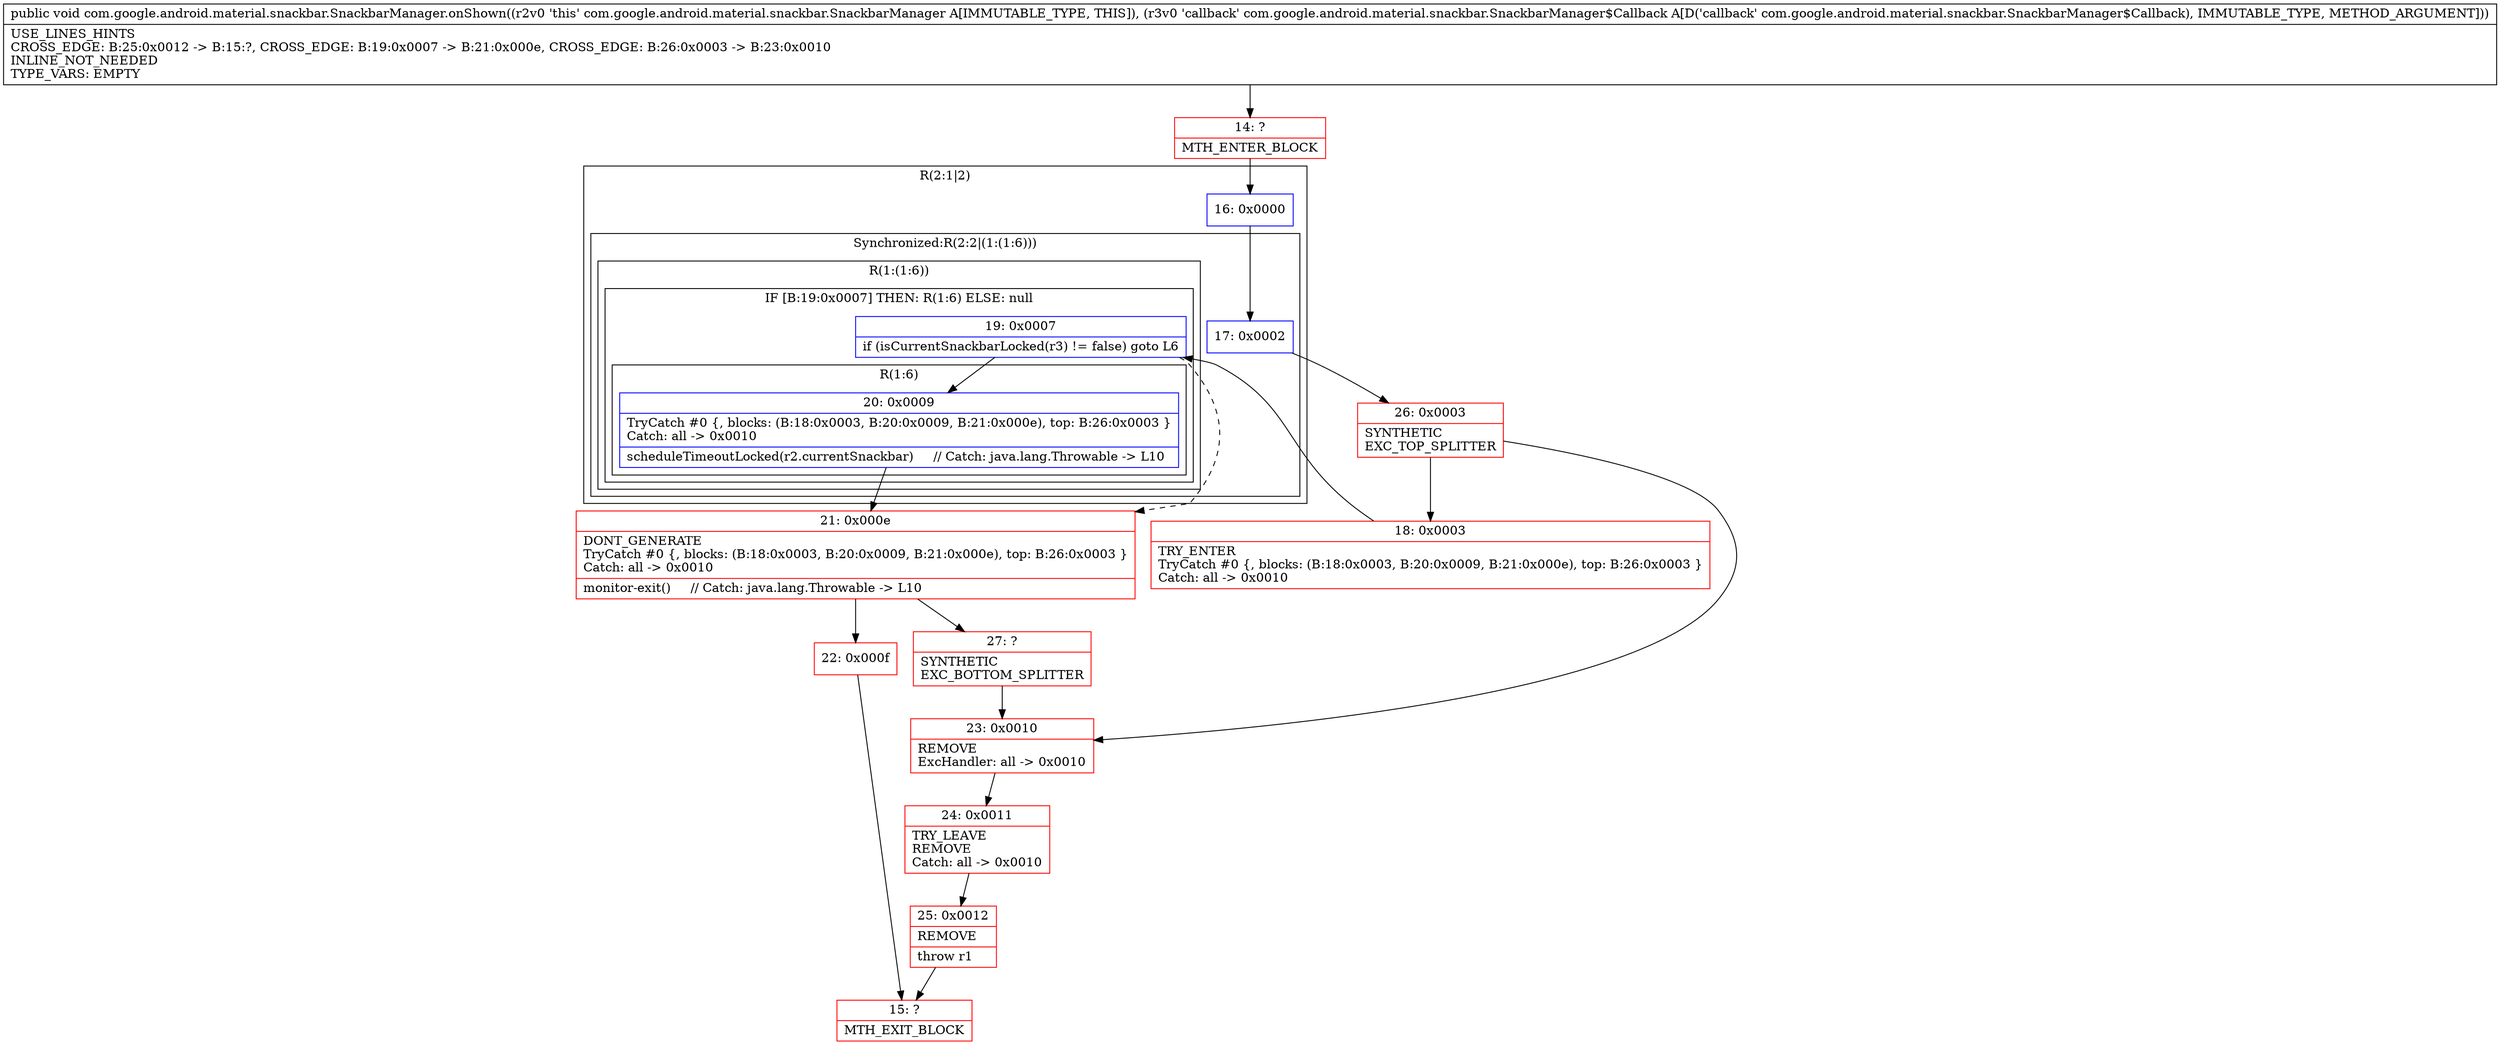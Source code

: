digraph "CFG forcom.google.android.material.snackbar.SnackbarManager.onShown(Lcom\/google\/android\/material\/snackbar\/SnackbarManager$Callback;)V" {
subgraph cluster_Region_1381134033 {
label = "R(2:1|2)";
node [shape=record,color=blue];
Node_16 [shape=record,label="{16\:\ 0x0000}"];
subgraph cluster_SynchronizedRegion_2101989272 {
label = "Synchronized:R(2:2|(1:(1:6)))";
node [shape=record,color=blue];
Node_17 [shape=record,label="{17\:\ 0x0002}"];
subgraph cluster_Region_1337021486 {
label = "R(1:(1:6))";
node [shape=record,color=blue];
subgraph cluster_IfRegion_737821920 {
label = "IF [B:19:0x0007] THEN: R(1:6) ELSE: null";
node [shape=record,color=blue];
Node_19 [shape=record,label="{19\:\ 0x0007|if (isCurrentSnackbarLocked(r3) != false) goto L6\l}"];
subgraph cluster_Region_1780454312 {
label = "R(1:6)";
node [shape=record,color=blue];
Node_20 [shape=record,label="{20\:\ 0x0009|TryCatch #0 \{, blocks: (B:18:0x0003, B:20:0x0009, B:21:0x000e), top: B:26:0x0003 \}\lCatch: all \-\> 0x0010\l|scheduleTimeoutLocked(r2.currentSnackbar)     \/\/ Catch: java.lang.Throwable \-\> L10\l}"];
}
}
}
}
}
Node_14 [shape=record,color=red,label="{14\:\ ?|MTH_ENTER_BLOCK\l}"];
Node_26 [shape=record,color=red,label="{26\:\ 0x0003|SYNTHETIC\lEXC_TOP_SPLITTER\l}"];
Node_18 [shape=record,color=red,label="{18\:\ 0x0003|TRY_ENTER\lTryCatch #0 \{, blocks: (B:18:0x0003, B:20:0x0009, B:21:0x000e), top: B:26:0x0003 \}\lCatch: all \-\> 0x0010\l}"];
Node_21 [shape=record,color=red,label="{21\:\ 0x000e|DONT_GENERATE\lTryCatch #0 \{, blocks: (B:18:0x0003, B:20:0x0009, B:21:0x000e), top: B:26:0x0003 \}\lCatch: all \-\> 0x0010\l|monitor\-exit()     \/\/ Catch: java.lang.Throwable \-\> L10\l}"];
Node_22 [shape=record,color=red,label="{22\:\ 0x000f}"];
Node_15 [shape=record,color=red,label="{15\:\ ?|MTH_EXIT_BLOCK\l}"];
Node_27 [shape=record,color=red,label="{27\:\ ?|SYNTHETIC\lEXC_BOTTOM_SPLITTER\l}"];
Node_23 [shape=record,color=red,label="{23\:\ 0x0010|REMOVE\lExcHandler: all \-\> 0x0010\l}"];
Node_24 [shape=record,color=red,label="{24\:\ 0x0011|TRY_LEAVE\lREMOVE\lCatch: all \-\> 0x0010\l}"];
Node_25 [shape=record,color=red,label="{25\:\ 0x0012|REMOVE\l|throw r1\l}"];
MethodNode[shape=record,label="{public void com.google.android.material.snackbar.SnackbarManager.onShown((r2v0 'this' com.google.android.material.snackbar.SnackbarManager A[IMMUTABLE_TYPE, THIS]), (r3v0 'callback' com.google.android.material.snackbar.SnackbarManager$Callback A[D('callback' com.google.android.material.snackbar.SnackbarManager$Callback), IMMUTABLE_TYPE, METHOD_ARGUMENT]))  | USE_LINES_HINTS\lCROSS_EDGE: B:25:0x0012 \-\> B:15:?, CROSS_EDGE: B:19:0x0007 \-\> B:21:0x000e, CROSS_EDGE: B:26:0x0003 \-\> B:23:0x0010\lINLINE_NOT_NEEDED\lTYPE_VARS: EMPTY\l}"];
MethodNode -> Node_14;Node_16 -> Node_17;
Node_17 -> Node_26;
Node_19 -> Node_20;
Node_19 -> Node_21[style=dashed];
Node_20 -> Node_21;
Node_14 -> Node_16;
Node_26 -> Node_18;
Node_26 -> Node_23;
Node_18 -> Node_19;
Node_21 -> Node_22;
Node_21 -> Node_27;
Node_22 -> Node_15;
Node_27 -> Node_23;
Node_23 -> Node_24;
Node_24 -> Node_25;
Node_25 -> Node_15;
}

